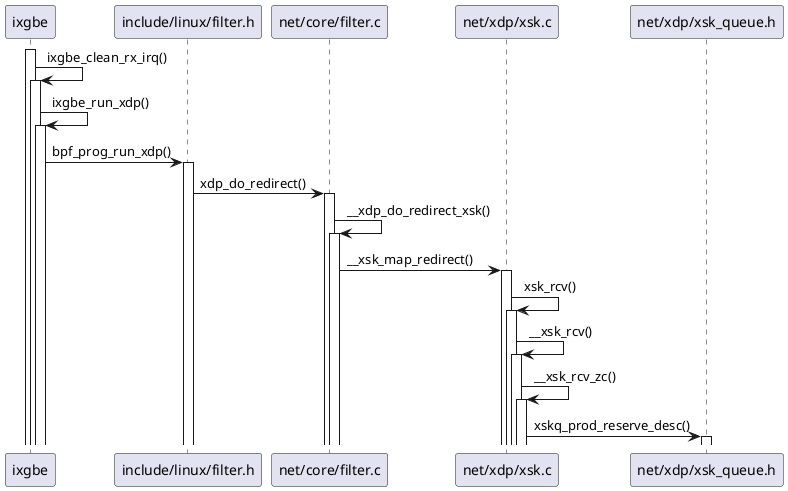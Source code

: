 @startuml
activate ixgbe
ixgbe -> ixgbe : ixgbe_clean_rx_irq()
activate ixgbe
ixgbe -> ixgbe : ixgbe_run_xdp()
activate ixgbe
ixgbe -> "include/linux/filter.h": bpf_prog_run_xdp()
activate "include/linux/filter.h"
"include/linux/filter.h" -> "net/core/filter.c" : xdp_do_redirect()
activate "net/core/filter.c"
"net/core/filter.c" -> "net/core/filter.c" : __xdp_do_redirect_xsk()
activate "net/core/filter.c"
"net/core/filter.c" -> "net/xdp/xsk.c" : __xsk_map_redirect()
activate "net/xdp/xsk.c"
"net/xdp/xsk.c" -> "net/xdp/xsk.c": xsk_rcv()
activate "net/xdp/xsk.c"
"net/xdp/xsk.c" -> "net/xdp/xsk.c": __xsk_rcv()
activate "net/xdp/xsk.c"
"net/xdp/xsk.c" -> "net/xdp/xsk.c": __xsk_rcv_zc()
activate "net/xdp/xsk.c"
"net/xdp/xsk.c" -> "net/xdp/xsk_queue.h": xskq_prod_reserve_desc()
activate "net/xdp/xsk_queue.h"
@enduml